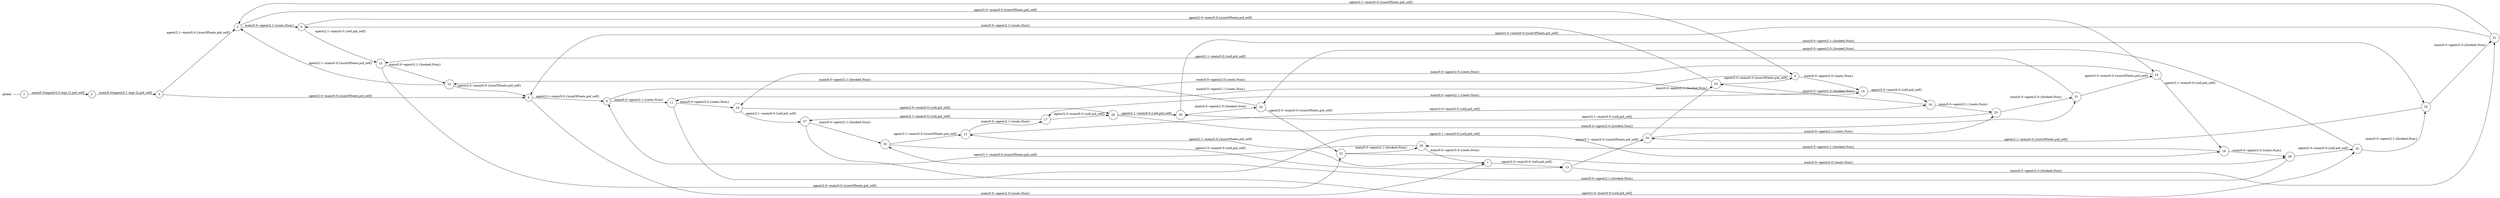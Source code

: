 digraph global {
	rankdir="LR";
	n_0 [label="global", shape="plaintext"];
	n_1 [id="33", shape=circle, label="33"];
	n_2 [id="34", shape=circle, label="34"];
	n_3 [id="20", shape=circle, label="20"];
	n_4 [id="27", shape=circle, label="27"];
	n_5 [id="29", shape=circle, label="29"];
	n_6 [id="23", shape=circle, label="23"];
	n_7 [id="25", shape=circle, label="25"];
	n_8 [id="5", shape=circle, label="5"];
	n_9 [id="28", shape=circle, label="28"];
	n_10 [id="15", shape=circle, label="15"];
	n_11 [id="19", shape=circle, label="19"];
	n_12 [id="12", shape=circle, label="12"];
	n_13 [id="11", shape=circle, label="11"];
	n_14 [id="17", shape=circle, label="17"];
	n_15 [id="18", shape=circle, label="18"];
	n_16 [id="14", shape=circle, label="14"];
	n_17 [id="6", shape=circle, label="6"];
	n_18 [id="13", shape=circle, label="13"];
	n_19 [id="24", shape=circle, label="24"];
	n_20 [id="10", shape=circle, label="10"];
	n_21 [id="30", shape=circle, label="30"];
	n_22 [id="22", shape=circle, label="22"];
	n_23 [id="1", shape=circle, label="1"];
	n_0 -> n_23 [arrowhead=none];
	n_24 [id="26", shape=circle, label="26"];
	n_25 [id="9", shape=circle, label="9"];
	n_26 [id="2", shape=circle, label="2"];
	n_27 [id="21", shape=circle, label="21"];
	n_28 [id="8", shape=circle, label="8"];
	n_29 [id="4", shape=circle, label="4"];
	n_30 [id="35", shape=circle, label="35"];
	n_31 [id="31", shape=circle, label="31"];
	n_32 [id="32", shape=circle, label="32"];
	n_33 [id="7", shape=circle, label="7"];
	n_34 [id="3", shape=circle, label="3"];
	n_35 [id="16", shape=circle, label="16"];

	n_32 -> n_30 [id="[$e|61]", label="main/0.0→agent/2.1:{booked,Num}"];
	n_32 -> n_2 [id="[$e|60]", label="main/0.0→agent/2.0:{booked,Num}"];
	n_11 -> n_4 [id="[$e|34]", label="agent/2.1→main/0.0:{sell,pid_self}"];
	n_1 -> n_18 [id="[$e|62]", label="agent/2.0→main/0.0:{sell,pid_self}"];
	n_5 -> n_33 [id="[$e|55]", label="main/0.0→agent/2.0:{seats,Num}"];
	n_4 -> n_1 [id="[$e|51]", label="main/0.0→agent/2.1:{booked,Num}"];
	n_30 -> n_27 [id="[$e|67]", label="main/0.0→agent/2.0:{booked,Num}"];
	n_13 -> n_15 [id="[$e|18]", label="agent/2.1→main/0.0:{sell,pid_self}"];
	n_15 -> n_9 [id="[$e|32]", label="main/0.0→agent/2.0:{seats,Num}"];
	n_22 -> n_5 [id="[$e|41]", label="main/0.0→agent/2.1:{booked,Num}"];
	n_33 -> n_18 [id="[$e|11]", label="agent/2.0→main/0.0:{sell,pid_self}"];
	n_8 -> n_28 [id="[$e|6]", label="agent/2.0→main/0.0:{numOfSeats,pid_self}"];
	n_3 -> n_7 [id="[$e|37]", label="main/0.0→agent/2.1:{seats,Num}"];
	n_20 -> n_35 [id="[$e|16]", label="agent/2.0→main/0.0:{sell,pid_self}"];
	n_29 -> n_33 [id="[$e|5]", label="main/0.0→agent/2.0:{seats,Num}"];
	n_2 -> n_6 [id="[$e|65]", label="main/0.0→agent/2.1:{booked,Num}"];
	n_10 -> n_6 [id="[$e|27]", label="main/0.0→agent/2.1:{booked,Num}"];
	n_9 -> n_32 [id="[$e|52]", label="agent/2.0→main/0.0:{sell,pid_self}"];
	n_4 -> n_32 [id="[$e|50]", label="agent/2.0→main/0.0:{sell,pid_self}"];
	n_35 -> n_19 [id="[$e|28]", label="main/0.0→agent/2.0:{booked,Num}"];
	n_19 -> n_28 [id="[$e|44]", label="agent/2.0→main/0.0:{numOfSeats,pid_self}"];
	n_18 -> n_27 [id="[$e|23]", label="main/0.0→agent/2.0:{booked,Num}"];
	n_13 -> n_11 [id="[$e|19]", label="main/0.0→agent/2.0:{seats,Num}"];
	n_1 -> n_12 [id="[$e|63]", label="agent/2.1→main/0.0:{numOfSeats,pid_self}"];
	n_16 -> n_15 [id="[$e|24]", label="agent/2.1→main/0.0:{sell,pid_self}"];
	n_25 -> n_10 [id="[$e|15]", label="agent/2.1→main/0.0:{sell,pid_self}"];
	n_27 -> n_29 [id="[$e|39]", label="agent/2.0→main/0.0:{numOfSeats,pid_self}"];
	n_26 -> n_34 [id="[$e|1]", label="main/0.0Δagent/2.1 args [2,pid_self]"];
	n_6 -> n_29 [id="[$e|42]", label="agent/2.0→main/0.0:{numOfSeats,pid_self}"];
	n_21 -> n_30 [id="[$e|57]", label="main/0.0→agent/2.1:{booked,Num}"];
	n_19 -> n_25 [id="[$e|45]", label="main/0.0→agent/2.1:{seats,Num}"];
	n_33 -> n_12 [id="[$e|10]", label="agent/2.1→main/0.0:{numOfSeats,pid_self}"];
	n_12 -> n_14 [id="[$e|21]", label="main/0.0→agent/2.1:{seats,Num}"];
	n_16 -> n_11 [id="[$e|25]", label="main/0.0→agent/2.0:{seats,Num}"];
	n_23 -> n_26 [id="[$e|0]", label="main/0.0Δagent/2.0 args [1,pid_self]"];
	n_12 -> n_35 [id="[$e|20]", label="agent/2.0→main/0.0:{sell,pid_self}"];
	n_31 -> n_16 [id="[$e|59]", label="agent/2.0→main/0.0:{numOfSeats,pid_self}"];
	n_7 -> n_31 [id="[$e|47]", label="main/0.0→agent/2.0:{booked,Num}"];
	n_29 -> n_17 [id="[$e|4]", label="agent/2.1→main/0.0:{numOfSeats,pid_self}"];
	n_28 -> n_13 [id="[$e|13]", label="main/0.0→agent/2.1:{seats,Num}"];
	n_8 -> n_25 [id="[$e|7]", label="main/0.0→agent/2.1:{seats,Num}"];
	n_17 -> n_13 [id="[$e|9]", label="main/0.0→agent/2.1:{seats,Num}"];
	n_14 -> n_24 [id="[$e|30]", label="agent/2.0→main/0.0:{sell,pid_self}"];
	n_6 -> n_8 [id="[$e|43]", label="agent/2.1→main/0.0:{numOfSeats,pid_self}"];
	n_15 -> n_5 [id="[$e|33]", label="main/0.0→agent/2.1:{booked,Num}"];
	n_24 -> n_21 [id="[$e|48]", label="agent/2.1→main/0.0:{sell,pid_self}"];
	n_20 -> n_14 [id="[$e|17]", label="main/0.0→agent/2.1:{seats,Num}"];
	n_30 -> n_3 [id="[$e|66]", label="agent/2.1→main/0.0:{numOfSeats,pid_self}"];
	n_14 -> n_4 [id="[$e|31]", label="agent/2.1→main/0.0:{sell,pid_self}"];
	n_31 -> n_10 [id="[$e|58]", label="agent/2.1→main/0.0:{sell,pid_self}"];
	n_9 -> n_1 [id="[$e|53]", label="main/0.0→agent/2.1:{booked,Num}"];
	n_34 -> n_29 [id="[$e|2]", label="agent/2.0→main/0.0:{numOfSeats,pid_self}"];
	n_10 -> n_22 [id="[$e|26]", label="agent/2.0→main/0.0:{numOfSeats,pid_self}"];
	n_2 -> n_22 [id="[$e|64]", label="agent/2.0→main/0.0:{numOfSeats,pid_self}"];
	n_21 -> n_2 [id="[$e|56]", label="main/0.0→agent/2.0:{booked,Num}"];
	n_34 -> n_8 [id="[$e|3]", label="agent/2.1→main/0.0:{numOfSeats,pid_self}"];
	n_25 -> n_16 [id="[$e|14]", label="agent/2.0→main/0.0:{numOfSeats,pid_self}"];
	n_18 -> n_3 [id="[$e|22]", label="agent/2.1→main/0.0:{numOfSeats,pid_self}"];
	n_27 -> n_8 [id="[$e|38]", label="agent/2.1→main/0.0:{numOfSeats,pid_self}"];
	n_3 -> n_19 [id="[$e|36]", label="main/0.0→agent/2.0:{booked,Num}"];
	n_11 -> n_24 [id="[$e|35]", label="agent/2.0→main/0.0:{sell,pid_self}"];
	n_17 -> n_20 [id="[$e|8]", label="main/0.0→agent/2.0:{seats,Num}"];
	n_24 -> n_31 [id="[$e|49]", label="main/0.0→agent/2.0:{booked,Num}"];
	n_28 -> n_20 [id="[$e|12]", label="main/0.0→agent/2.0:{seats,Num}"];
	n_7 -> n_21 [id="[$e|46]", label="agent/2.1→main/0.0:{sell,pid_self}"];
	n_22 -> n_9 [id="[$e|40]", label="main/0.0→agent/2.0:{seats,Num}"];
	n_5 -> n_17 [id="[$e|54]", label="agent/2.1→main/0.0:{numOfSeats,pid_self}"];
	n_35 -> n_7 [id="[$e|29]", label="main/0.0→agent/2.1:{seats,Num}"];
}
